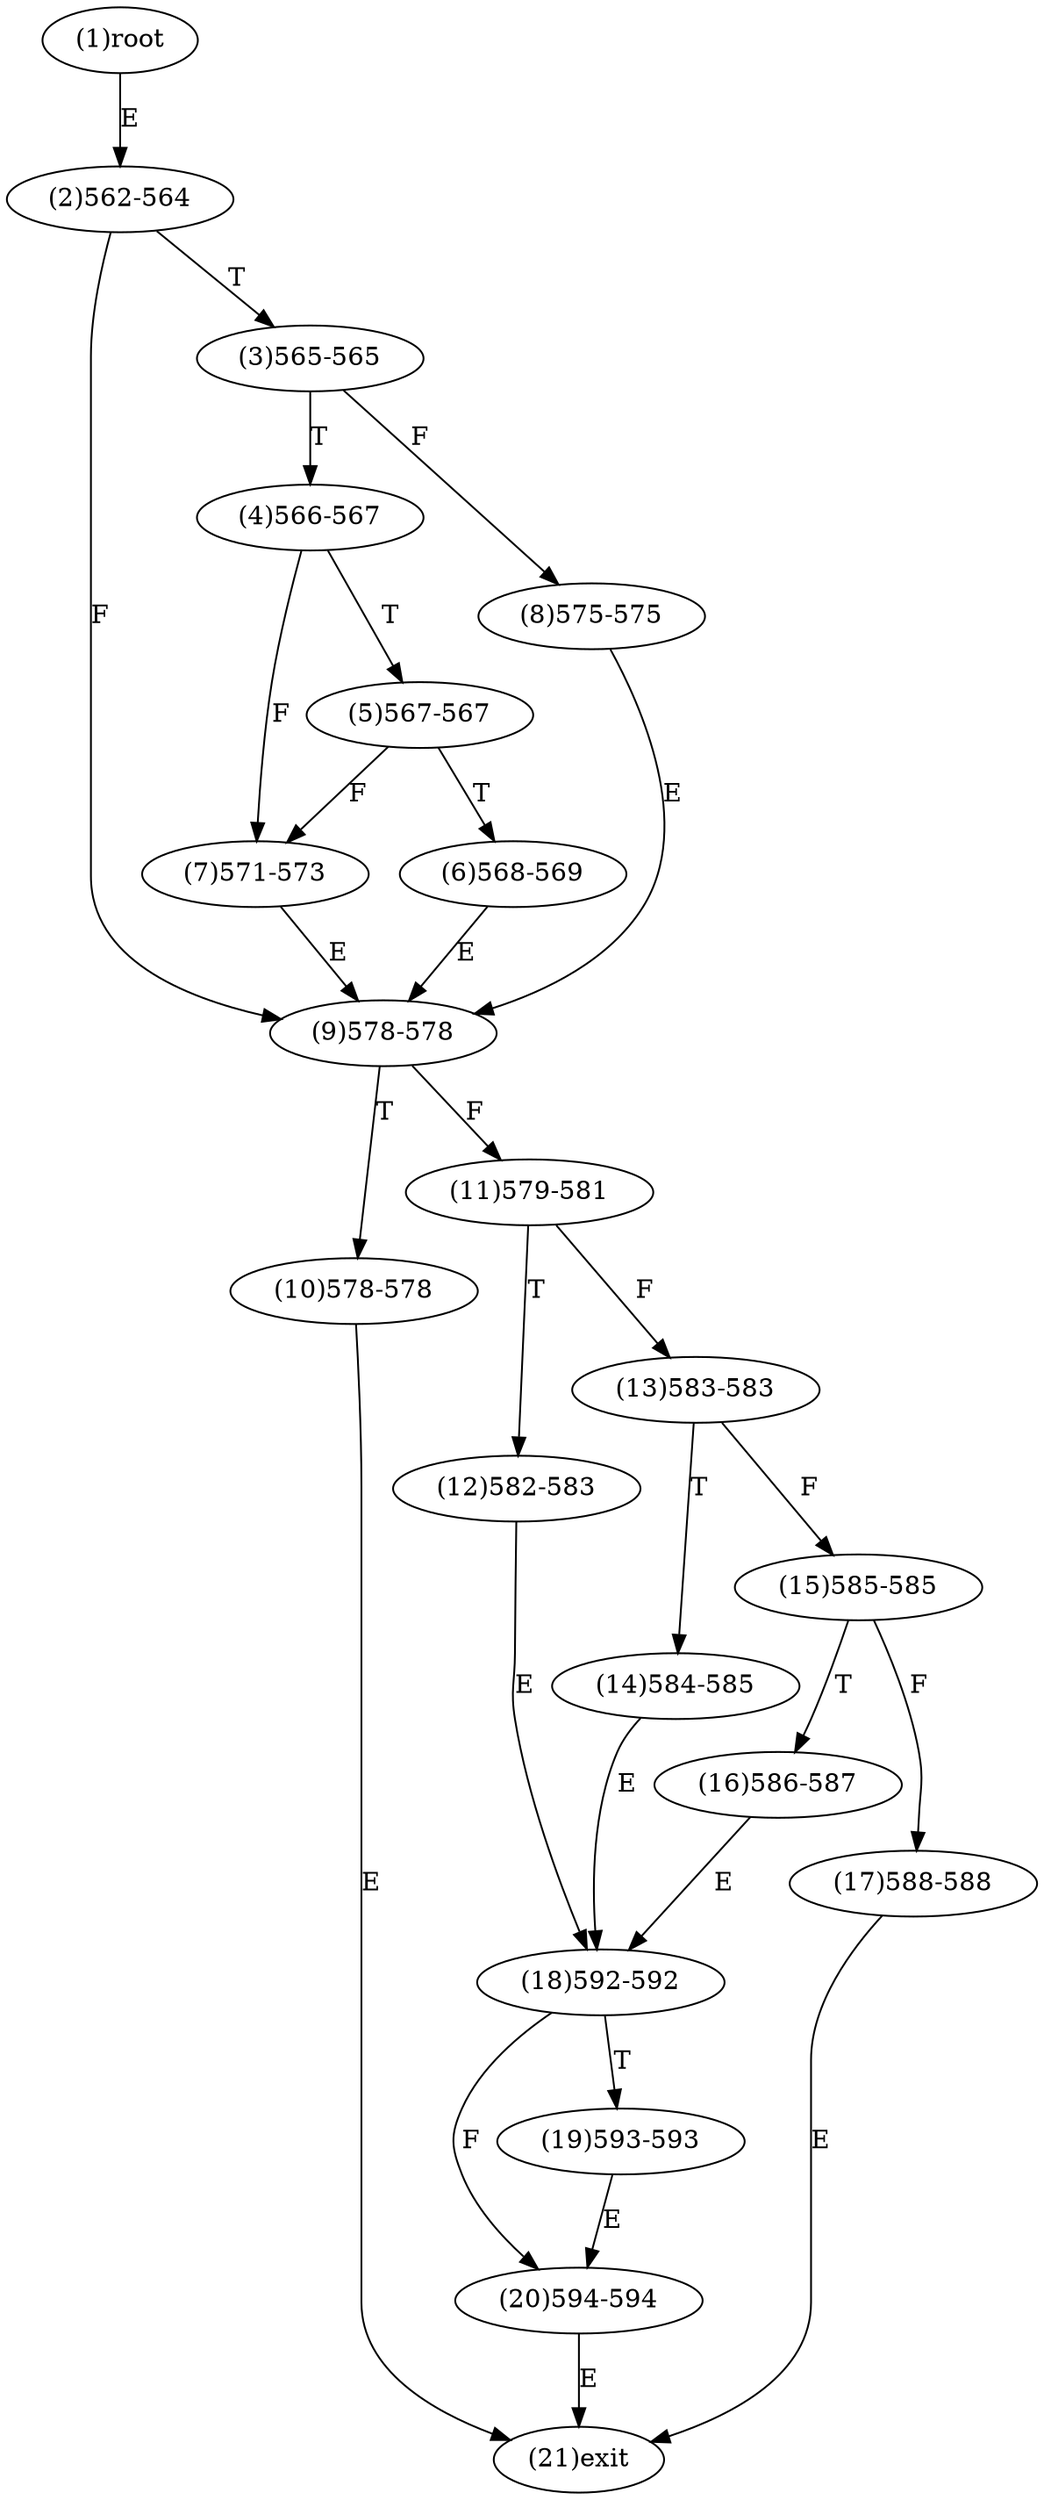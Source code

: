 digraph "" { 
1[ label="(1)root"];
2[ label="(2)562-564"];
3[ label="(3)565-565"];
4[ label="(4)566-567"];
5[ label="(5)567-567"];
6[ label="(6)568-569"];
7[ label="(7)571-573"];
8[ label="(8)575-575"];
9[ label="(9)578-578"];
10[ label="(10)578-578"];
11[ label="(11)579-581"];
12[ label="(12)582-583"];
13[ label="(13)583-583"];
14[ label="(14)584-585"];
15[ label="(15)585-585"];
17[ label="(17)588-588"];
16[ label="(16)586-587"];
19[ label="(19)593-593"];
18[ label="(18)592-592"];
21[ label="(21)exit"];
20[ label="(20)594-594"];
1->2[ label="E"];
2->9[ label="F"];
2->3[ label="T"];
3->8[ label="F"];
3->4[ label="T"];
4->7[ label="F"];
4->5[ label="T"];
5->7[ label="F"];
5->6[ label="T"];
6->9[ label="E"];
7->9[ label="E"];
8->9[ label="E"];
9->11[ label="F"];
9->10[ label="T"];
10->21[ label="E"];
11->13[ label="F"];
11->12[ label="T"];
12->18[ label="E"];
13->15[ label="F"];
13->14[ label="T"];
14->18[ label="E"];
15->17[ label="F"];
15->16[ label="T"];
16->18[ label="E"];
17->21[ label="E"];
18->20[ label="F"];
18->19[ label="T"];
19->20[ label="E"];
20->21[ label="E"];
}